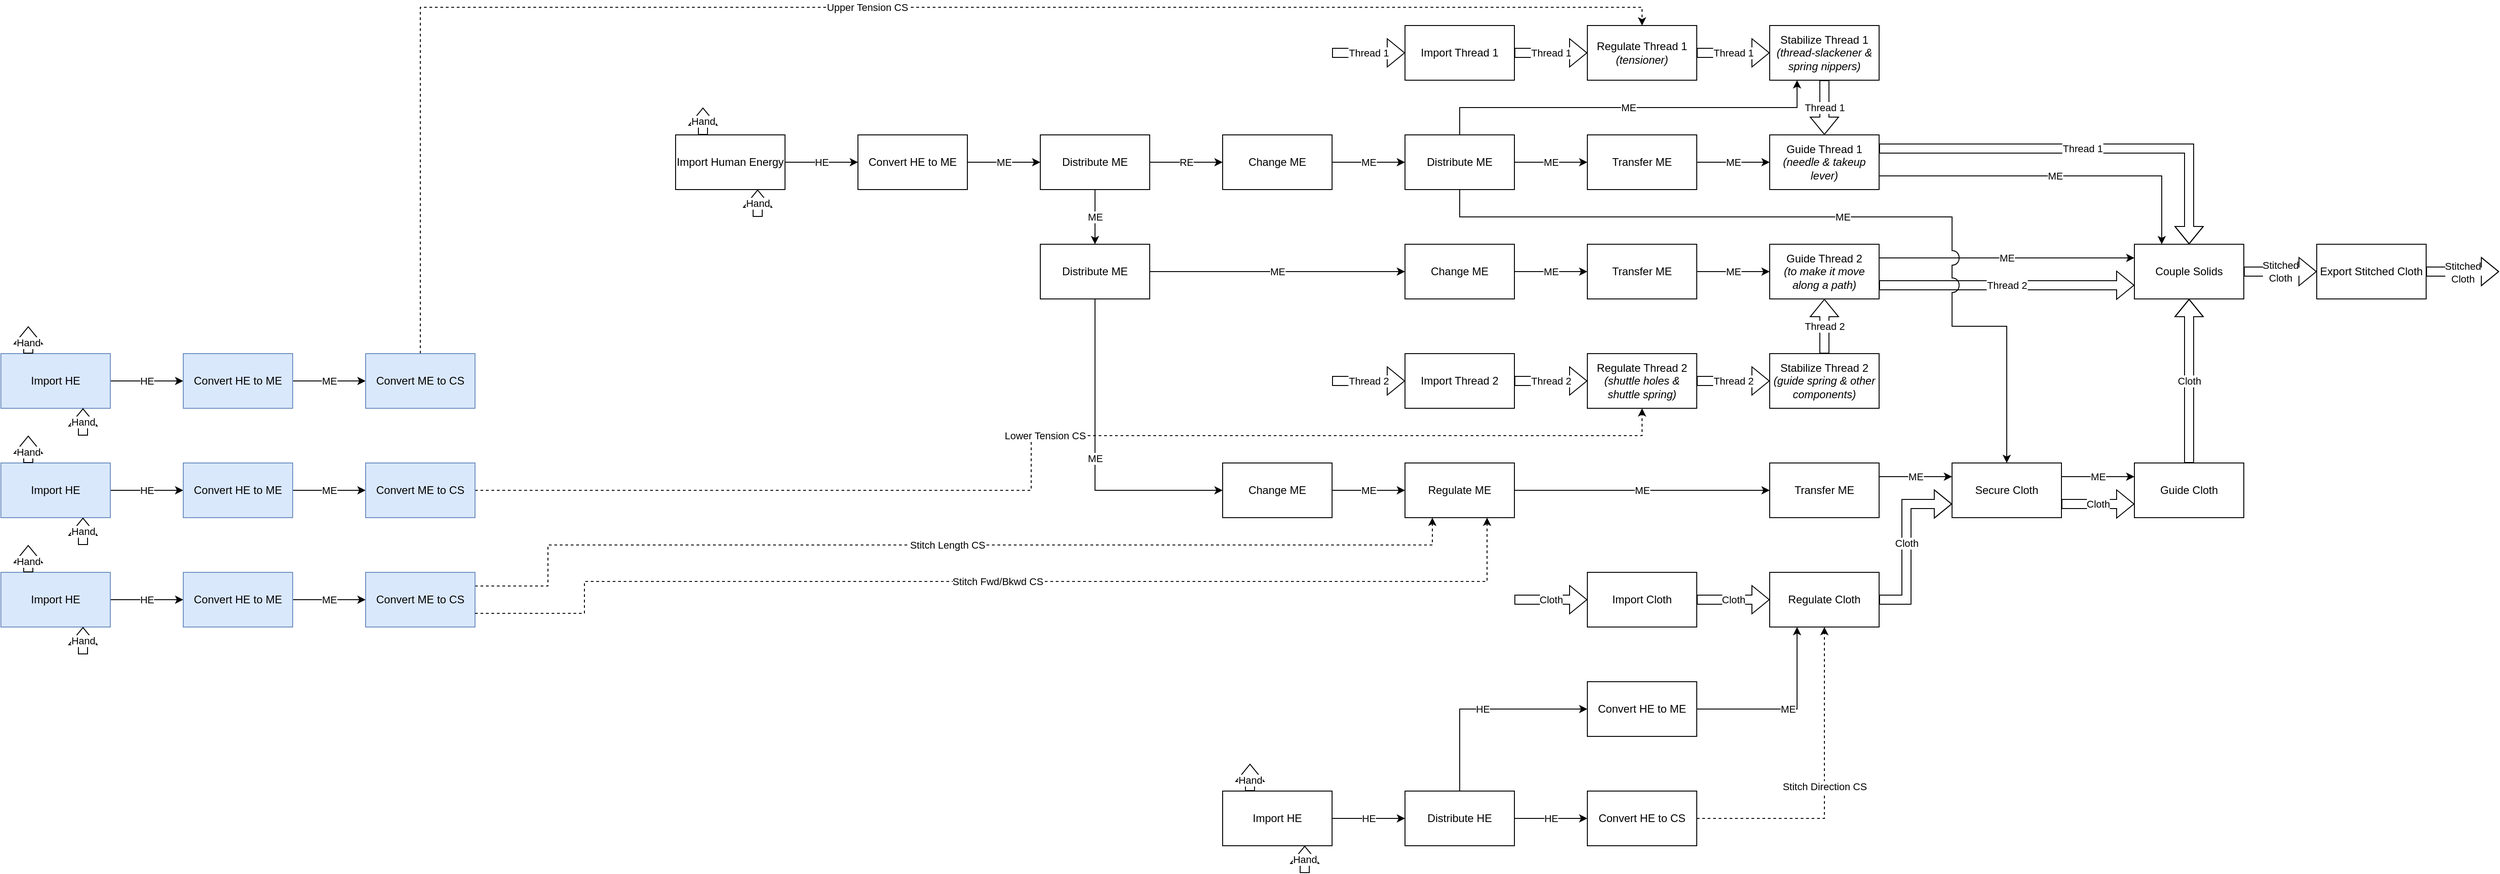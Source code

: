 <mxfile version="20.2.8" type="device"><diagram id="p8jvOCizfmwCp4jMgT52" name="Page-1"><mxGraphModel dx="3131" dy="1236" grid="1" gridSize="10" guides="1" tooltips="1" connect="1" arrows="1" fold="1" page="1" pageScale="1" pageWidth="1100" pageHeight="850" math="0" shadow="0"><root><mxCell id="0"/><mxCell id="1" parent="0"/><mxCell id="igr_sZ7-aZPieSc-ha-e-1" value="Import Thread 1" style="rounded=0;whiteSpace=wrap;html=1;" parent="1" vertex="1"><mxGeometry x="940" y="150" width="120" height="60" as="geometry"/></mxCell><mxCell id="igr_sZ7-aZPieSc-ha-e-27" value="HE" style="edgeStyle=orthogonalEdgeStyle;rounded=0;orthogonalLoop=1;jettySize=auto;html=1;exitX=1;exitY=0.5;exitDx=0;exitDy=0;entryX=0;entryY=0.5;entryDx=0;entryDy=0;" parent="1" source="igr_sZ7-aZPieSc-ha-e-4" target="igr_sZ7-aZPieSc-ha-e-5" edge="1"><mxGeometry relative="1" as="geometry"/></mxCell><mxCell id="igr_sZ7-aZPieSc-ha-e-4" value="Import Human Energy" style="rounded=0;whiteSpace=wrap;html=1;" parent="1" vertex="1"><mxGeometry x="140" y="270" width="120" height="60" as="geometry"/></mxCell><mxCell id="igr_sZ7-aZPieSc-ha-e-26" value="ME" style="edgeStyle=orthogonalEdgeStyle;rounded=0;orthogonalLoop=1;jettySize=auto;html=1;exitX=1;exitY=0.5;exitDx=0;exitDy=0;entryX=0;entryY=0.5;entryDx=0;entryDy=0;" parent="1" source="igr_sZ7-aZPieSc-ha-e-5" target="igr_sZ7-aZPieSc-ha-e-6" edge="1"><mxGeometry relative="1" as="geometry"/></mxCell><mxCell id="igr_sZ7-aZPieSc-ha-e-5" value="Convert HE to ME" style="rounded=0;whiteSpace=wrap;html=1;" parent="1" vertex="1"><mxGeometry x="340" y="270" width="120" height="60" as="geometry"/></mxCell><mxCell id="igr_sZ7-aZPieSc-ha-e-16" value="ME" style="edgeStyle=orthogonalEdgeStyle;rounded=0;orthogonalLoop=1;jettySize=auto;html=1;exitX=0.5;exitY=1;exitDx=0;exitDy=0;entryX=0.5;entryY=0;entryDx=0;entryDy=0;" parent="1" source="igr_sZ7-aZPieSc-ha-e-6" target="igr_sZ7-aZPieSc-ha-e-8" edge="1"><mxGeometry relative="1" as="geometry"/></mxCell><mxCell id="igr_sZ7-aZPieSc-ha-e-17" value="RE" style="edgeStyle=orthogonalEdgeStyle;rounded=0;orthogonalLoop=1;jettySize=auto;html=1;exitX=1;exitY=0.5;exitDx=0;exitDy=0;entryX=0;entryY=0.5;entryDx=0;entryDy=0;" parent="1" source="igr_sZ7-aZPieSc-ha-e-6" target="igr_sZ7-aZPieSc-ha-e-28" edge="1"><mxGeometry relative="1" as="geometry"><mxPoint x="740" y="300" as="targetPoint"/></mxGeometry></mxCell><mxCell id="igr_sZ7-aZPieSc-ha-e-6" value="Distribute ME" style="rounded=0;whiteSpace=wrap;html=1;" parent="1" vertex="1"><mxGeometry x="540" y="270" width="120" height="60" as="geometry"/></mxCell><mxCell id="igr_sZ7-aZPieSc-ha-e-18" value="ME" style="edgeStyle=orthogonalEdgeStyle;rounded=0;orthogonalLoop=1;jettySize=auto;html=1;exitX=1;exitY=0.5;exitDx=0;exitDy=0;entryX=0;entryY=0.5;entryDx=0;entryDy=0;" parent="1" source="igr_sZ7-aZPieSc-ha-e-8" target="igr_sZ7-aZPieSc-ha-e-46" edge="1"><mxGeometry relative="1" as="geometry"><mxPoint x="740" y="420" as="targetPoint"/></mxGeometry></mxCell><mxCell id="igr_sZ7-aZPieSc-ha-e-20" value="ME" style="edgeStyle=orthogonalEdgeStyle;rounded=0;orthogonalLoop=1;jettySize=auto;html=1;exitX=0.5;exitY=1;exitDx=0;exitDy=0;entryX=0;entryY=0.5;entryDx=0;entryDy=0;" parent="1" source="igr_sZ7-aZPieSc-ha-e-8" target="igr_sZ7-aZPieSc-ha-e-13" edge="1"><mxGeometry relative="1" as="geometry"><mxPoint x="740" y="660" as="targetPoint"/></mxGeometry></mxCell><mxCell id="igr_sZ7-aZPieSc-ha-e-8" value="Distribute ME" style="rounded=0;whiteSpace=wrap;html=1;" parent="1" vertex="1"><mxGeometry x="540" y="390" width="120" height="60" as="geometry"/></mxCell><mxCell id="igr_sZ7-aZPieSc-ha-e-23" value="ME" style="edgeStyle=orthogonalEdgeStyle;rounded=0;orthogonalLoop=1;jettySize=auto;html=1;entryX=0;entryY=0.5;entryDx=0;entryDy=0;exitX=1;exitY=0.5;exitDx=0;exitDy=0;" parent="1" source="rcR6jOnZGM6Der1vpLn9-1" target="HaDiYse5lpSRDeEwmEg3-7" edge="1"><mxGeometry relative="1" as="geometry"><mxPoint x="1080" y="660" as="sourcePoint"/><mxPoint x="1140" y="660" as="targetPoint"/></mxGeometry></mxCell><mxCell id="rcR6jOnZGM6Der1vpLn9-2" value="ME" style="edgeStyle=orthogonalEdgeStyle;rounded=0;orthogonalLoop=1;jettySize=auto;html=1;exitX=1;exitY=0.5;exitDx=0;exitDy=0;entryX=0;entryY=0.5;entryDx=0;entryDy=0;" parent="1" source="igr_sZ7-aZPieSc-ha-e-13" target="rcR6jOnZGM6Der1vpLn9-1" edge="1"><mxGeometry relative="1" as="geometry"/></mxCell><mxCell id="igr_sZ7-aZPieSc-ha-e-13" value="Change ME" style="rounded=0;whiteSpace=wrap;html=1;" parent="1" vertex="1"><mxGeometry x="740" y="630" width="120" height="60" as="geometry"/></mxCell><mxCell id="igr_sZ7-aZPieSc-ha-e-25" value="Stitch Length CS" style="edgeStyle=orthogonalEdgeStyle;rounded=0;orthogonalLoop=1;jettySize=auto;html=1;entryX=0.25;entryY=1;entryDx=0;entryDy=0;dashed=1;exitX=1;exitY=0.25;exitDx=0;exitDy=0;" parent="1" source="AJS08V1_W07aOrsK429a-39" target="rcR6jOnZGM6Der1vpLn9-1" edge="1"><mxGeometry relative="1" as="geometry"><mxPoint x="800" y="720" as="sourcePoint"/><mxPoint x="1150" y="670" as="targetPoint"/><Array as="points"><mxPoint y="765"/><mxPoint y="720"/><mxPoint x="970" y="720"/></Array></mxGeometry></mxCell><mxCell id="igr_sZ7-aZPieSc-ha-e-42" value="ME" style="edgeStyle=orthogonalEdgeStyle;rounded=0;orthogonalLoop=1;jettySize=auto;html=1;exitX=1;exitY=0.5;exitDx=0;exitDy=0;entryX=0;entryY=0.5;entryDx=0;entryDy=0;" parent="1" source="igr_sZ7-aZPieSc-ha-e-28" target="AJS08V1_W07aOrsK429a-4" edge="1"><mxGeometry relative="1" as="geometry"><mxPoint x="940" y="300" as="targetPoint"/></mxGeometry></mxCell><mxCell id="igr_sZ7-aZPieSc-ha-e-28" value="Change ME" style="rounded=0;whiteSpace=wrap;html=1;" parent="1" vertex="1"><mxGeometry x="740" y="270" width="120" height="60" as="geometry"/></mxCell><mxCell id="AJS08V1_W07aOrsK429a-8" value="ME" style="edgeStyle=orthogonalEdgeStyle;rounded=0;jumpStyle=line;jumpSize=12;orthogonalLoop=1;jettySize=auto;html=1;exitX=1;exitY=0.5;exitDx=0;exitDy=0;entryX=0;entryY=0.5;entryDx=0;entryDy=0;" parent="1" source="igr_sZ7-aZPieSc-ha-e-32" target="HaDiYse5lpSRDeEwmEg3-35" edge="1"><mxGeometry relative="1" as="geometry"/></mxCell><mxCell id="igr_sZ7-aZPieSc-ha-e-32" value="Transfer ME" style="rounded=0;whiteSpace=wrap;html=1;" parent="1" vertex="1"><mxGeometry x="1140" y="270" width="120" height="60" as="geometry"/></mxCell><mxCell id="igr_sZ7-aZPieSc-ha-e-41" value="Thread 1" style="edgeStyle=orthogonalEdgeStyle;rounded=0;orthogonalLoop=1;jettySize=auto;html=1;exitX=0.5;exitY=1;exitDx=0;exitDy=0;shape=flexArrow;entryX=0.5;entryY=0;entryDx=0;entryDy=0;" parent="1" source="igr_sZ7-aZPieSc-ha-e-34" target="HaDiYse5lpSRDeEwmEg3-35" edge="1"><mxGeometry relative="1" as="geometry"><mxPoint x="1400" y="260" as="targetPoint"/></mxGeometry></mxCell><mxCell id="igr_sZ7-aZPieSc-ha-e-34" value="Stabilize Thread 1&lt;br&gt;&lt;i&gt;(thread-slackener &amp;amp; spring nippers)&lt;/i&gt;" style="rounded=0;whiteSpace=wrap;html=1;" parent="1" vertex="1"><mxGeometry x="1340" y="150" width="120" height="60" as="geometry"/></mxCell><mxCell id="igr_sZ7-aZPieSc-ha-e-51" value="ME" style="edgeStyle=orthogonalEdgeStyle;rounded=0;orthogonalLoop=1;jettySize=auto;html=1;exitX=1;exitY=0.5;exitDx=0;exitDy=0;entryX=0;entryY=0.5;entryDx=0;entryDy=0;" parent="1" source="igr_sZ7-aZPieSc-ha-e-44" target="HaDiYse5lpSRDeEwmEg3-38" edge="1"><mxGeometry relative="1" as="geometry"><mxPoint x="1330" y="420" as="targetPoint"/></mxGeometry></mxCell><mxCell id="igr_sZ7-aZPieSc-ha-e-44" value="Transfer ME" style="rounded=0;whiteSpace=wrap;html=1;" parent="1" vertex="1"><mxGeometry x="1140" y="390" width="120" height="60" as="geometry"/></mxCell><mxCell id="igr_sZ7-aZPieSc-ha-e-48" value="ME" style="edgeStyle=orthogonalEdgeStyle;rounded=0;orthogonalLoop=1;jettySize=auto;html=1;exitX=1;exitY=0.5;exitDx=0;exitDy=0;entryX=0;entryY=0.5;entryDx=0;entryDy=0;" parent="1" source="igr_sZ7-aZPieSc-ha-e-46" target="igr_sZ7-aZPieSc-ha-e-44" edge="1"><mxGeometry relative="1" as="geometry"/></mxCell><mxCell id="igr_sZ7-aZPieSc-ha-e-46" value="Change ME" style="rounded=0;whiteSpace=wrap;html=1;" parent="1" vertex="1"><mxGeometry x="940" y="390" width="120" height="60" as="geometry"/></mxCell><mxCell id="HaDiYse5lpSRDeEwmEg3-34" value="Thread 2" style="edgeStyle=orthogonalEdgeStyle;shape=flexArrow;rounded=0;orthogonalLoop=1;jettySize=auto;html=1;entryX=0;entryY=0.75;entryDx=0;entryDy=0;exitX=1;exitY=0.75;exitDx=0;exitDy=0;" parent="1" source="HaDiYse5lpSRDeEwmEg3-38" target="HaDiYse5lpSRDeEwmEg3-18" edge="1"><mxGeometry relative="1" as="geometry"><mxPoint x="1480" y="544" as="sourcePoint"/><mxPoint x="1540" y="420" as="targetPoint"/></mxGeometry></mxCell><mxCell id="HaDiYse5lpSRDeEwmEg3-39" value="Thread 2" style="edgeStyle=orthogonalEdgeStyle;rounded=0;orthogonalLoop=1;jettySize=auto;html=1;entryX=0.5;entryY=1;entryDx=0;entryDy=0;shape=flexArrow;exitX=0.5;exitY=0;exitDx=0;exitDy=0;" parent="1" source="igr_sZ7-aZPieSc-ha-e-49" target="HaDiYse5lpSRDeEwmEg3-38" edge="1"><mxGeometry relative="1" as="geometry"><mxPoint x="1250" y="470" as="sourcePoint"/></mxGeometry></mxCell><mxCell id="igr_sZ7-aZPieSc-ha-e-49" value="Stabilize Thread 2&lt;br&gt;&lt;i&gt;(guide spring &amp;amp; other components)&lt;/i&gt;" style="rounded=0;whiteSpace=wrap;html=1;" parent="1" vertex="1"><mxGeometry x="1340" y="510" width="120" height="60" as="geometry"/></mxCell><mxCell id="HaDiYse5lpSRDeEwmEg3-3" value="Thread 1" style="edgeStyle=orthogonalEdgeStyle;rounded=0;orthogonalLoop=1;jettySize=auto;html=1;entryX=0;entryY=0.5;entryDx=0;entryDy=0;shape=flexArrow;exitX=1;exitY=0.5;exitDx=0;exitDy=0;" parent="1" source="HaDiYse5lpSRDeEwmEg3-44" target="igr_sZ7-aZPieSc-ha-e-34" edge="1"><mxGeometry relative="1" as="geometry"><mxPoint x="1400" y="100" as="sourcePoint"/></mxGeometry></mxCell><mxCell id="HaDiYse5lpSRDeEwmEg3-45" value="Thread 1" style="edgeStyle=orthogonalEdgeStyle;rounded=0;orthogonalLoop=1;jettySize=auto;html=1;exitX=1;exitY=0.5;exitDx=0;exitDy=0;entryX=0;entryY=0.5;entryDx=0;entryDy=0;shape=flexArrow;" parent="1" source="igr_sZ7-aZPieSc-ha-e-1" target="HaDiYse5lpSRDeEwmEg3-44" edge="1"><mxGeometry relative="1" as="geometry"><mxPoint x="1060" y="180" as="sourcePoint"/></mxGeometry></mxCell><mxCell id="HaDiYse5lpSRDeEwmEg3-11" value="ME" style="edgeStyle=orthogonalEdgeStyle;rounded=0;orthogonalLoop=1;jettySize=auto;html=1;exitX=1;exitY=0.25;exitDx=0;exitDy=0;entryX=0;entryY=0.25;entryDx=0;entryDy=0;" parent="1" source="HaDiYse5lpSRDeEwmEg3-7" target="AJS08V1_W07aOrsK429a-13" edge="1"><mxGeometry relative="1" as="geometry"><mxPoint x="1510" y="645" as="targetPoint"/></mxGeometry></mxCell><mxCell id="HaDiYse5lpSRDeEwmEg3-7" value="Transfer ME" style="rounded=0;whiteSpace=wrap;html=1;" parent="1" vertex="1"><mxGeometry x="1340" y="630" width="120" height="60" as="geometry"/></mxCell><mxCell id="HaDiYse5lpSRDeEwmEg3-12" value="Cloth" style="edgeStyle=orthogonalEdgeStyle;rounded=0;orthogonalLoop=1;jettySize=auto;html=1;shape=flexArrow;exitX=0.5;exitY=0;exitDx=0;exitDy=0;" parent="1" source="HaDiYse5lpSRDeEwmEg3-14" edge="1"><mxGeometry relative="1" as="geometry"><mxPoint x="1800" y="450" as="targetPoint"/><mxPoint x="1720" y="710" as="sourcePoint"/></mxGeometry></mxCell><mxCell id="HaDiYse5lpSRDeEwmEg3-15" value="Cloth" style="edgeStyle=orthogonalEdgeStyle;shape=flexArrow;rounded=0;orthogonalLoop=1;jettySize=auto;html=1;exitX=1;exitY=0.5;exitDx=0;exitDy=0;entryX=0;entryY=0.75;entryDx=0;entryDy=0;" parent="1" source="AJS08V1_W07aOrsK429a-11" target="AJS08V1_W07aOrsK429a-13" edge="1"><mxGeometry relative="1" as="geometry"><mxPoint x="1490" y="770" as="sourcePoint"/><mxPoint x="1510" y="670" as="targetPoint"/><Array as="points"><mxPoint x="1490" y="780"/><mxPoint x="1490" y="675"/></Array></mxGeometry></mxCell><mxCell id="AJS08V1_W07aOrsK429a-12" value="Cloth" style="edgeStyle=orthogonalEdgeStyle;rounded=0;jumpStyle=line;jumpSize=12;orthogonalLoop=1;jettySize=auto;html=1;exitX=1;exitY=0.5;exitDx=0;exitDy=0;entryX=0;entryY=0.5;entryDx=0;entryDy=0;shape=flexArrow;" parent="1" source="HaDiYse5lpSRDeEwmEg3-13" target="AJS08V1_W07aOrsK429a-11" edge="1"><mxGeometry relative="1" as="geometry"/></mxCell><mxCell id="HaDiYse5lpSRDeEwmEg3-13" value="Import Cloth" style="rounded=0;whiteSpace=wrap;html=1;" parent="1" vertex="1"><mxGeometry x="1140" y="750" width="120" height="60" as="geometry"/></mxCell><mxCell id="HaDiYse5lpSRDeEwmEg3-14" value="Guide Cloth" style="rounded=0;whiteSpace=wrap;html=1;" parent="1" vertex="1"><mxGeometry x="1740" y="630" width="120" height="60" as="geometry"/></mxCell><mxCell id="HaDiYse5lpSRDeEwmEg3-32" value="Stitched&lt;br&gt;Cloth" style="edgeStyle=orthogonalEdgeStyle;rounded=0;orthogonalLoop=1;jettySize=auto;html=1;exitX=1;exitY=0.5;exitDx=0;exitDy=0;entryX=0;entryY=0.5;entryDx=0;entryDy=0;shape=flexArrow;" parent="1" source="HaDiYse5lpSRDeEwmEg3-18" target="HaDiYse5lpSRDeEwmEg3-31" edge="1"><mxGeometry relative="1" as="geometry"/></mxCell><mxCell id="HaDiYse5lpSRDeEwmEg3-18" value="Couple Solids" style="rounded=0;whiteSpace=wrap;html=1;" parent="1" vertex="1"><mxGeometry x="1740" y="390" width="120" height="60" as="geometry"/></mxCell><mxCell id="HaDiYse5lpSRDeEwmEg3-20" value="Import Thread 2" style="rounded=0;whiteSpace=wrap;html=1;" parent="1" vertex="1"><mxGeometry x="940" y="510" width="120" height="60" as="geometry"/></mxCell><mxCell id="HaDiYse5lpSRDeEwmEg3-24" value="Thread 2" style="edgeStyle=orthogonalEdgeStyle;shape=flexArrow;rounded=0;orthogonalLoop=1;jettySize=auto;html=1;exitX=1;exitY=0.5;exitDx=0;exitDy=0;entryX=0;entryY=0.5;entryDx=0;entryDy=0;" parent="1" source="HaDiYse5lpSRDeEwmEg3-20" target="HaDiYse5lpSRDeEwmEg3-48" edge="1"><mxGeometry relative="1" as="geometry"><mxPoint x="1120" y="510" as="targetPoint"/><mxPoint x="1060.0" y="540.0" as="sourcePoint"/></mxGeometry></mxCell><mxCell id="HaDiYse5lpSRDeEwmEg3-33" value="Stitched&lt;br&gt;Cloth" style="edgeStyle=orthogonalEdgeStyle;shape=flexArrow;rounded=0;orthogonalLoop=1;jettySize=auto;html=1;exitX=1;exitY=0.5;exitDx=0;exitDy=0;" parent="1" source="HaDiYse5lpSRDeEwmEg3-31" edge="1"><mxGeometry relative="1" as="geometry"><mxPoint x="2140" y="420.0" as="targetPoint"/></mxGeometry></mxCell><mxCell id="HaDiYse5lpSRDeEwmEg3-31" value="Export Stitched Cloth" style="rounded=0;whiteSpace=wrap;html=1;" parent="1" vertex="1"><mxGeometry x="1940" y="390" width="120" height="60" as="geometry"/></mxCell><mxCell id="AJS08V1_W07aOrsK429a-3" value="Thread 1" style="edgeStyle=orthogonalEdgeStyle;rounded=0;jumpStyle=line;jumpSize=12;orthogonalLoop=1;jettySize=auto;html=1;exitX=1;exitY=0.25;exitDx=0;exitDy=0;entryX=0.5;entryY=0;entryDx=0;entryDy=0;shape=flexArrow;" parent="1" source="HaDiYse5lpSRDeEwmEg3-35" target="HaDiYse5lpSRDeEwmEg3-18" edge="1"><mxGeometry relative="1" as="geometry"><mxPoint x="1840" y="350" as="targetPoint"/></mxGeometry></mxCell><mxCell id="AJS08V1_W07aOrsK429a-9" value="ME" style="edgeStyle=orthogonalEdgeStyle;rounded=0;jumpStyle=line;jumpSize=12;orthogonalLoop=1;jettySize=auto;html=1;exitX=1;exitY=0.75;exitDx=0;exitDy=0;entryX=0.25;entryY=0;entryDx=0;entryDy=0;" parent="1" source="HaDiYse5lpSRDeEwmEg3-35" target="HaDiYse5lpSRDeEwmEg3-18" edge="1"><mxGeometry relative="1" as="geometry"/></mxCell><mxCell id="HaDiYse5lpSRDeEwmEg3-35" value="Guide Thread 1&lt;br&gt;&lt;i&gt;(needle &amp;amp; takeup lever)&lt;/i&gt;" style="rounded=0;whiteSpace=wrap;html=1;" parent="1" vertex="1"><mxGeometry x="1340" y="270" width="120" height="60" as="geometry"/></mxCell><mxCell id="AJS08V1_W07aOrsK429a-10" value="ME" style="edgeStyle=orthogonalEdgeStyle;rounded=0;jumpStyle=line;jumpSize=12;orthogonalLoop=1;jettySize=auto;html=1;exitX=1;exitY=0.25;exitDx=0;exitDy=0;entryX=0;entryY=0.25;entryDx=0;entryDy=0;" parent="1" source="HaDiYse5lpSRDeEwmEg3-38" target="HaDiYse5lpSRDeEwmEg3-18" edge="1"><mxGeometry relative="1" as="geometry"/></mxCell><mxCell id="HaDiYse5lpSRDeEwmEg3-38" value="Guide Thread 2&lt;br&gt;&lt;i&gt;(to make it move along a path)&lt;/i&gt;" style="rounded=0;whiteSpace=wrap;html=1;" parent="1" vertex="1"><mxGeometry x="1340" y="390" width="120" height="60" as="geometry"/></mxCell><mxCell id="HaDiYse5lpSRDeEwmEg3-40" value="Thread 1" style="shape=flexArrow;endArrow=classic;html=1;rounded=0;entryX=0;entryY=0.5;entryDx=0;entryDy=0;" parent="1" target="igr_sZ7-aZPieSc-ha-e-1" edge="1"><mxGeometry width="50" height="50" relative="1" as="geometry"><mxPoint x="860" y="180" as="sourcePoint"/><mxPoint x="750" y="120" as="targetPoint"/></mxGeometry></mxCell><mxCell id="HaDiYse5lpSRDeEwmEg3-41" value="Thread 2" style="shape=flexArrow;endArrow=classic;html=1;rounded=0;entryX=0;entryY=0.5;entryDx=0;entryDy=0;" parent="1" target="HaDiYse5lpSRDeEwmEg3-20" edge="1"><mxGeometry width="50" height="50" relative="1" as="geometry"><mxPoint x="860" y="540" as="sourcePoint"/><mxPoint x="900" y="510" as="targetPoint"/></mxGeometry></mxCell><mxCell id="HaDiYse5lpSRDeEwmEg3-42" value="Cloth" style="shape=flexArrow;endArrow=classic;html=1;rounded=0;entryX=0;entryY=0.5;entryDx=0;entryDy=0;" parent="1" target="HaDiYse5lpSRDeEwmEg3-13" edge="1"><mxGeometry width="50" height="50" relative="1" as="geometry"><mxPoint x="1060" y="780" as="sourcePoint"/><mxPoint x="1110" y="830" as="targetPoint"/></mxGeometry></mxCell><mxCell id="HaDiYse5lpSRDeEwmEg3-46" value="Upper Tension CS" style="edgeStyle=orthogonalEdgeStyle;rounded=0;orthogonalLoop=1;jettySize=auto;html=1;dashed=1;entryX=0.5;entryY=0;entryDx=0;entryDy=0;exitX=0.5;exitY=0;exitDx=0;exitDy=0;" parent="1" source="AJS08V1_W07aOrsK429a-30" target="HaDiYse5lpSRDeEwmEg3-44" edge="1"><mxGeometry relative="1" as="geometry"><mxPoint x="1190.0" y="60" as="targetPoint"/><mxPoint x="600" y="130" as="sourcePoint"/><Array as="points"><mxPoint x="-140" y="130"/><mxPoint x="1200" y="130"/></Array></mxGeometry></mxCell><mxCell id="HaDiYse5lpSRDeEwmEg3-44" value="Regulate Thread 1&lt;br&gt;&lt;i&gt;(tensioner)&lt;/i&gt;" style="rounded=0;whiteSpace=wrap;html=1;" parent="1" vertex="1"><mxGeometry x="1140" y="150" width="120" height="60" as="geometry"/></mxCell><mxCell id="HaDiYse5lpSRDeEwmEg3-49" value="Thread 2" style="edgeStyle=orthogonalEdgeStyle;rounded=0;orthogonalLoop=1;jettySize=auto;html=1;exitX=1;exitY=0.5;exitDx=0;exitDy=0;entryX=0;entryY=0.5;entryDx=0;entryDy=0;shape=flexArrow;" parent="1" source="HaDiYse5lpSRDeEwmEg3-48" target="igr_sZ7-aZPieSc-ha-e-49" edge="1"><mxGeometry relative="1" as="geometry"/></mxCell><mxCell id="HaDiYse5lpSRDeEwmEg3-50" value="Lower Tension CS" style="edgeStyle=orthogonalEdgeStyle;rounded=0;orthogonalLoop=1;jettySize=auto;html=1;entryX=0.5;entryY=1;entryDx=0;entryDy=0;dashed=1;exitX=1;exitY=0.5;exitDx=0;exitDy=0;" parent="1" source="AJS08V1_W07aOrsK429a-46" target="HaDiYse5lpSRDeEwmEg3-48" edge="1"><mxGeometry relative="1" as="geometry"><mxPoint x="1230" y="590" as="targetPoint"/><mxPoint x="950" y="600" as="sourcePoint"/><Array as="points"><mxPoint x="530" y="660"/><mxPoint x="530" y="600"/><mxPoint x="1200" y="600"/></Array></mxGeometry></mxCell><mxCell id="HaDiYse5lpSRDeEwmEg3-48" value="Regulate Thread 2&lt;br&gt;&lt;i&gt;(shuttle holes &amp;amp; shuttle spring)&lt;/i&gt;" style="rounded=0;whiteSpace=wrap;html=1;" parent="1" vertex="1"><mxGeometry x="1140" y="510" width="120" height="60" as="geometry"/></mxCell><mxCell id="AJS08V1_W07aOrsK429a-1" value="Hand" style="shape=flexArrow;endArrow=classic;html=1;rounded=0;jumpStyle=line;jumpSize=12;entryX=0.75;entryY=1;entryDx=0;entryDy=0;" parent="1" target="igr_sZ7-aZPieSc-ha-e-4" edge="1"><mxGeometry width="50" height="50" relative="1" as="geometry"><mxPoint x="230" y="360" as="sourcePoint"/><mxPoint x="250" y="340" as="targetPoint"/></mxGeometry></mxCell><mxCell id="AJS08V1_W07aOrsK429a-2" value="Hand" style="shape=flexArrow;endArrow=classic;html=1;rounded=0;jumpStyle=line;jumpSize=12;exitX=0.25;exitY=0;exitDx=0;exitDy=0;" parent="1" source="igr_sZ7-aZPieSc-ha-e-4" edge="1"><mxGeometry width="50" height="50" relative="1" as="geometry"><mxPoint x="150" y="260" as="sourcePoint"/><mxPoint x="170" y="240" as="targetPoint"/></mxGeometry></mxCell><mxCell id="AJS08V1_W07aOrsK429a-6" value="ME" style="edgeStyle=orthogonalEdgeStyle;rounded=0;jumpStyle=line;jumpSize=12;orthogonalLoop=1;jettySize=auto;html=1;exitX=0.5;exitY=0;exitDx=0;exitDy=0;entryX=0.25;entryY=1;entryDx=0;entryDy=0;" parent="1" source="AJS08V1_W07aOrsK429a-4" target="igr_sZ7-aZPieSc-ha-e-34" edge="1"><mxGeometry relative="1" as="geometry"/></mxCell><mxCell id="AJS08V1_W07aOrsK429a-7" value="ME" style="edgeStyle=orthogonalEdgeStyle;rounded=0;jumpStyle=line;jumpSize=12;orthogonalLoop=1;jettySize=auto;html=1;exitX=1;exitY=0.5;exitDx=0;exitDy=0;entryX=0;entryY=0.5;entryDx=0;entryDy=0;" parent="1" source="AJS08V1_W07aOrsK429a-4" target="igr_sZ7-aZPieSc-ha-e-32" edge="1"><mxGeometry relative="1" as="geometry"/></mxCell><mxCell id="AJS08V1_W07aOrsK429a-14" value="ME" style="edgeStyle=orthogonalEdgeStyle;rounded=0;jumpStyle=arc;jumpSize=16;orthogonalLoop=1;jettySize=auto;html=1;exitX=0.5;exitY=1;exitDx=0;exitDy=0;entryX=0.5;entryY=0;entryDx=0;entryDy=0;" parent="1" source="AJS08V1_W07aOrsK429a-4" target="AJS08V1_W07aOrsK429a-13" edge="1"><mxGeometry relative="1" as="geometry"><Array as="points"><mxPoint x="1000" y="360"/><mxPoint x="1540" y="360"/><mxPoint x="1540" y="480"/><mxPoint x="1600" y="480"/></Array></mxGeometry></mxCell><mxCell id="AJS08V1_W07aOrsK429a-4" value="Distribute ME" style="rounded=0;whiteSpace=wrap;html=1;" parent="1" vertex="1"><mxGeometry x="940" y="270" width="120" height="60" as="geometry"/></mxCell><mxCell id="AJS08V1_W07aOrsK429a-17" value="Stitch Direction CS" style="edgeStyle=orthogonalEdgeStyle;rounded=0;jumpStyle=arc;jumpSize=16;orthogonalLoop=1;jettySize=auto;html=1;dashed=1;entryX=0.5;entryY=1;entryDx=0;entryDy=0;exitX=1;exitY=0.5;exitDx=0;exitDy=0;" parent="1" source="AJS08V1_W07aOrsK429a-18" target="AJS08V1_W07aOrsK429a-11" edge="1"><mxGeometry relative="1" as="geometry"><mxPoint x="830" y="809.833" as="targetPoint"/><mxPoint x="1330" y="940" as="sourcePoint"/><Array as="points"><mxPoint x="1400" y="1020"/></Array></mxGeometry></mxCell><mxCell id="AJS08V1_W07aOrsK429a-11" value="Regulate Cloth" style="rounded=0;whiteSpace=wrap;html=1;" parent="1" vertex="1"><mxGeometry x="1340" y="750" width="120" height="60" as="geometry"/></mxCell><mxCell id="AJS08V1_W07aOrsK429a-15" value="Cloth" style="edgeStyle=orthogonalEdgeStyle;rounded=0;jumpStyle=arc;jumpSize=16;orthogonalLoop=1;jettySize=auto;html=1;exitX=1;exitY=0.75;exitDx=0;exitDy=0;entryX=0;entryY=0.75;entryDx=0;entryDy=0;shape=flexArrow;" parent="1" source="AJS08V1_W07aOrsK429a-13" target="HaDiYse5lpSRDeEwmEg3-14" edge="1"><mxGeometry relative="1" as="geometry"/></mxCell><mxCell id="AJS08V1_W07aOrsK429a-16" value="ME" style="edgeStyle=orthogonalEdgeStyle;rounded=0;jumpStyle=arc;jumpSize=16;orthogonalLoop=1;jettySize=auto;html=1;exitX=1;exitY=0.25;exitDx=0;exitDy=0;entryX=0;entryY=0.25;entryDx=0;entryDy=0;" parent="1" source="AJS08V1_W07aOrsK429a-13" target="HaDiYse5lpSRDeEwmEg3-14" edge="1"><mxGeometry relative="1" as="geometry"/></mxCell><mxCell id="AJS08V1_W07aOrsK429a-13" value="Secure Cloth" style="rounded=0;whiteSpace=wrap;html=1;" parent="1" vertex="1"><mxGeometry x="1540" y="630" width="120" height="60" as="geometry"/></mxCell><mxCell id="AJS08V1_W07aOrsK429a-18" value="Convert HE to CS" style="rounded=0;whiteSpace=wrap;html=1;" parent="1" vertex="1"><mxGeometry x="1140" y="990" width="120" height="60" as="geometry"/></mxCell><mxCell id="AJS08V1_W07aOrsK429a-22" value="HE" style="edgeStyle=orthogonalEdgeStyle;rounded=0;jumpStyle=arc;jumpSize=16;orthogonalLoop=1;jettySize=auto;html=1;exitX=0.5;exitY=0;exitDx=0;exitDy=0;entryX=0;entryY=0.5;entryDx=0;entryDy=0;" parent="1" source="AJS08V1_W07aOrsK429a-19" target="AJS08V1_W07aOrsK429a-20" edge="1"><mxGeometry relative="1" as="geometry"/></mxCell><mxCell id="AJS08V1_W07aOrsK429a-23" value="HE" style="edgeStyle=orthogonalEdgeStyle;rounded=0;jumpStyle=arc;jumpSize=16;orthogonalLoop=1;jettySize=auto;html=1;exitX=1;exitY=0.5;exitDx=0;exitDy=0;entryX=0;entryY=0.5;entryDx=0;entryDy=0;" parent="1" source="AJS08V1_W07aOrsK429a-19" target="AJS08V1_W07aOrsK429a-18" edge="1"><mxGeometry relative="1" as="geometry"/></mxCell><mxCell id="AJS08V1_W07aOrsK429a-19" value="Distribute HE" style="rounded=0;whiteSpace=wrap;html=1;" parent="1" vertex="1"><mxGeometry x="940" y="990" width="120" height="60" as="geometry"/></mxCell><mxCell id="AJS08V1_W07aOrsK429a-21" value="ME" style="edgeStyle=orthogonalEdgeStyle;rounded=0;jumpStyle=arc;jumpSize=16;orthogonalLoop=1;jettySize=auto;html=1;exitX=1;exitY=0.5;exitDx=0;exitDy=0;entryX=0.25;entryY=1;entryDx=0;entryDy=0;" parent="1" source="AJS08V1_W07aOrsK429a-20" target="AJS08V1_W07aOrsK429a-11" edge="1"><mxGeometry relative="1" as="geometry"/></mxCell><mxCell id="AJS08V1_W07aOrsK429a-20" value="Convert HE to ME" style="rounded=0;whiteSpace=wrap;html=1;" parent="1" vertex="1"><mxGeometry x="1140" y="870" width="120" height="60" as="geometry"/></mxCell><mxCell id="AJS08V1_W07aOrsK429a-25" value="HE" style="edgeStyle=orthogonalEdgeStyle;rounded=0;jumpStyle=arc;jumpSize=16;orthogonalLoop=1;jettySize=auto;html=1;exitX=1;exitY=0.5;exitDx=0;exitDy=0;entryX=0;entryY=0.5;entryDx=0;entryDy=0;" parent="1" source="AJS08V1_W07aOrsK429a-24" target="AJS08V1_W07aOrsK429a-19" edge="1"><mxGeometry relative="1" as="geometry"/></mxCell><mxCell id="AJS08V1_W07aOrsK429a-24" value="Import HE" style="rounded=0;whiteSpace=wrap;html=1;" parent="1" vertex="1"><mxGeometry x="740" y="990" width="120" height="60" as="geometry"/></mxCell><mxCell id="AJS08V1_W07aOrsK429a-26" value="Hand" style="shape=flexArrow;endArrow=classic;html=1;rounded=0;jumpStyle=arc;jumpSize=16;entryX=0.75;entryY=1;entryDx=0;entryDy=0;" parent="1" target="AJS08V1_W07aOrsK429a-24" edge="1"><mxGeometry width="50" height="50" relative="1" as="geometry"><mxPoint x="830" y="1080" as="sourcePoint"/><mxPoint x="810" y="1080" as="targetPoint"/></mxGeometry></mxCell><mxCell id="AJS08V1_W07aOrsK429a-27" value="Hand" style="shape=flexArrow;endArrow=classic;html=1;rounded=0;jumpStyle=arc;jumpSize=16;exitX=0.25;exitY=0;exitDx=0;exitDy=0;" parent="1" source="AJS08V1_W07aOrsK429a-24" edge="1"><mxGeometry x="-0.2" width="50" height="50" relative="1" as="geometry"><mxPoint x="770.0" y="970" as="sourcePoint"/><mxPoint x="770" y="960" as="targetPoint"/><mxPoint as="offset"/></mxGeometry></mxCell><mxCell id="AJS08V1_W07aOrsK429a-32" value="HE" style="edgeStyle=orthogonalEdgeStyle;rounded=0;jumpStyle=arc;jumpSize=16;orthogonalLoop=1;jettySize=auto;html=1;exitX=1;exitY=0.5;exitDx=0;exitDy=0;entryX=0;entryY=0.5;entryDx=0;entryDy=0;" parent="1" source="AJS08V1_W07aOrsK429a-33" target="AJS08V1_W07aOrsK429a-29" edge="1"><mxGeometry relative="1" as="geometry"><mxPoint x="60" y="180.0" as="sourcePoint"/></mxGeometry></mxCell><mxCell id="AJS08V1_W07aOrsK429a-31" value="ME" style="edgeStyle=orthogonalEdgeStyle;rounded=0;jumpStyle=arc;jumpSize=16;orthogonalLoop=1;jettySize=auto;html=1;exitX=1;exitY=0.5;exitDx=0;exitDy=0;entryX=0;entryY=0.5;entryDx=0;entryDy=0;" parent="1" source="AJS08V1_W07aOrsK429a-29" target="AJS08V1_W07aOrsK429a-30" edge="1"><mxGeometry relative="1" as="geometry"/></mxCell><mxCell id="AJS08V1_W07aOrsK429a-29" value="Convert HE to ME" style="rounded=0;whiteSpace=wrap;html=1;fillColor=#dae8fc;strokeColor=#6c8ebf;" parent="1" vertex="1"><mxGeometry x="-400" y="510" width="120" height="60" as="geometry"/></mxCell><mxCell id="AJS08V1_W07aOrsK429a-30" value="Convert ME to CS" style="rounded=0;whiteSpace=wrap;html=1;fillColor=#dae8fc;strokeColor=#6c8ebf;" parent="1" vertex="1"><mxGeometry x="-200" y="510" width="120" height="60" as="geometry"/></mxCell><mxCell id="AJS08V1_W07aOrsK429a-33" value="Import HE" style="rounded=0;whiteSpace=wrap;html=1;fillColor=#dae8fc;strokeColor=#6c8ebf;" parent="1" vertex="1"><mxGeometry x="-600" y="510" width="120" height="60" as="geometry"/></mxCell><mxCell id="AJS08V1_W07aOrsK429a-34" value="Hand" style="shape=flexArrow;endArrow=classic;html=1;rounded=0;jumpStyle=arc;jumpSize=16;entryX=0.75;entryY=1;entryDx=0;entryDy=0;" parent="1" target="AJS08V1_W07aOrsK429a-33" edge="1"><mxGeometry width="50" height="50" relative="1" as="geometry"><mxPoint x="-510" y="600" as="sourcePoint"/><mxPoint x="-530" y="600" as="targetPoint"/></mxGeometry></mxCell><mxCell id="AJS08V1_W07aOrsK429a-35" value="Hand" style="shape=flexArrow;endArrow=classic;html=1;rounded=0;jumpStyle=arc;jumpSize=16;exitX=0.25;exitY=0;exitDx=0;exitDy=0;" parent="1" source="AJS08V1_W07aOrsK429a-33" edge="1"><mxGeometry x="-0.2" width="50" height="50" relative="1" as="geometry"><mxPoint x="-570.0" y="490" as="sourcePoint"/><mxPoint x="-570" y="480" as="targetPoint"/><mxPoint as="offset"/></mxGeometry></mxCell><mxCell id="AJS08V1_W07aOrsK429a-36" value="HE" style="edgeStyle=orthogonalEdgeStyle;rounded=0;jumpStyle=arc;jumpSize=16;orthogonalLoop=1;jettySize=auto;html=1;exitX=1;exitY=0.5;exitDx=0;exitDy=0;entryX=0;entryY=0.5;entryDx=0;entryDy=0;" parent="1" source="AJS08V1_W07aOrsK429a-40" target="AJS08V1_W07aOrsK429a-38" edge="1"><mxGeometry relative="1" as="geometry"><mxPoint x="-480" y="780.0" as="sourcePoint"/></mxGeometry></mxCell><mxCell id="AJS08V1_W07aOrsK429a-37" value="ME" style="edgeStyle=orthogonalEdgeStyle;rounded=0;jumpStyle=arc;jumpSize=16;orthogonalLoop=1;jettySize=auto;html=1;exitX=1;exitY=0.5;exitDx=0;exitDy=0;entryX=0;entryY=0.5;entryDx=0;entryDy=0;" parent="1" source="AJS08V1_W07aOrsK429a-38" target="AJS08V1_W07aOrsK429a-39" edge="1"><mxGeometry relative="1" as="geometry"/></mxCell><mxCell id="AJS08V1_W07aOrsK429a-38" value="Convert HE to ME" style="rounded=0;whiteSpace=wrap;html=1;fillColor=#dae8fc;strokeColor=#6c8ebf;" parent="1" vertex="1"><mxGeometry x="-400" y="750" width="120" height="60" as="geometry"/></mxCell><mxCell id="AJS08V1_W07aOrsK429a-39" value="Convert ME to CS" style="rounded=0;whiteSpace=wrap;html=1;fillColor=#dae8fc;strokeColor=#6c8ebf;" parent="1" vertex="1"><mxGeometry x="-200" y="750" width="120" height="60" as="geometry"/></mxCell><mxCell id="AJS08V1_W07aOrsK429a-40" value="Import HE" style="rounded=0;whiteSpace=wrap;html=1;fillColor=#dae8fc;strokeColor=#6c8ebf;" parent="1" vertex="1"><mxGeometry x="-600" y="750" width="120" height="60" as="geometry"/></mxCell><mxCell id="AJS08V1_W07aOrsK429a-41" value="Hand" style="shape=flexArrow;endArrow=classic;html=1;rounded=0;jumpStyle=arc;jumpSize=16;entryX=0.75;entryY=1;entryDx=0;entryDy=0;" parent="1" target="AJS08V1_W07aOrsK429a-40" edge="1"><mxGeometry width="50" height="50" relative="1" as="geometry"><mxPoint x="-510" y="840" as="sourcePoint"/><mxPoint x="-530" y="840" as="targetPoint"/></mxGeometry></mxCell><mxCell id="AJS08V1_W07aOrsK429a-42" value="Hand" style="shape=flexArrow;endArrow=classic;html=1;rounded=0;jumpStyle=arc;jumpSize=16;exitX=0.25;exitY=0;exitDx=0;exitDy=0;" parent="1" source="AJS08V1_W07aOrsK429a-40" edge="1"><mxGeometry x="-0.2" width="50" height="50" relative="1" as="geometry"><mxPoint x="-570.0" y="730" as="sourcePoint"/><mxPoint x="-570" y="720" as="targetPoint"/><mxPoint as="offset"/></mxGeometry></mxCell><mxCell id="AJS08V1_W07aOrsK429a-43" value="HE" style="edgeStyle=orthogonalEdgeStyle;rounded=0;jumpStyle=arc;jumpSize=16;orthogonalLoop=1;jettySize=auto;html=1;exitX=1;exitY=0.5;exitDx=0;exitDy=0;entryX=0;entryY=0.5;entryDx=0;entryDy=0;" parent="1" source="AJS08V1_W07aOrsK429a-47" target="AJS08V1_W07aOrsK429a-45" edge="1"><mxGeometry relative="1" as="geometry"><mxPoint x="-480" y="660.0" as="sourcePoint"/></mxGeometry></mxCell><mxCell id="AJS08V1_W07aOrsK429a-44" value="ME" style="edgeStyle=orthogonalEdgeStyle;rounded=0;jumpStyle=arc;jumpSize=16;orthogonalLoop=1;jettySize=auto;html=1;exitX=1;exitY=0.5;exitDx=0;exitDy=0;entryX=0;entryY=0.5;entryDx=0;entryDy=0;" parent="1" source="AJS08V1_W07aOrsK429a-45" target="AJS08V1_W07aOrsK429a-46" edge="1"><mxGeometry relative="1" as="geometry"/></mxCell><mxCell id="AJS08V1_W07aOrsK429a-45" value="Convert HE to ME" style="rounded=0;whiteSpace=wrap;html=1;fillColor=#dae8fc;strokeColor=#6c8ebf;" parent="1" vertex="1"><mxGeometry x="-400" y="630" width="120" height="60" as="geometry"/></mxCell><mxCell id="AJS08V1_W07aOrsK429a-46" value="Convert ME to CS" style="rounded=0;whiteSpace=wrap;html=1;fillColor=#dae8fc;strokeColor=#6c8ebf;" parent="1" vertex="1"><mxGeometry x="-200" y="630" width="120" height="60" as="geometry"/></mxCell><mxCell id="AJS08V1_W07aOrsK429a-47" value="Import HE" style="rounded=0;whiteSpace=wrap;html=1;fillColor=#dae8fc;strokeColor=#6c8ebf;" parent="1" vertex="1"><mxGeometry x="-600" y="630" width="120" height="60" as="geometry"/></mxCell><mxCell id="AJS08V1_W07aOrsK429a-48" value="Hand" style="shape=flexArrow;endArrow=classic;html=1;rounded=0;jumpStyle=arc;jumpSize=16;entryX=0.75;entryY=1;entryDx=0;entryDy=0;" parent="1" target="AJS08V1_W07aOrsK429a-47" edge="1"><mxGeometry width="50" height="50" relative="1" as="geometry"><mxPoint x="-510" y="720" as="sourcePoint"/><mxPoint x="-530" y="720" as="targetPoint"/></mxGeometry></mxCell><mxCell id="AJS08V1_W07aOrsK429a-49" value="Hand" style="shape=flexArrow;endArrow=classic;html=1;rounded=0;jumpStyle=arc;jumpSize=16;exitX=0.25;exitY=0;exitDx=0;exitDy=0;" parent="1" source="AJS08V1_W07aOrsK429a-47" edge="1"><mxGeometry x="-0.2" width="50" height="50" relative="1" as="geometry"><mxPoint x="-570.0" y="610" as="sourcePoint"/><mxPoint x="-570" y="600.0" as="targetPoint"/><mxPoint as="offset"/></mxGeometry></mxCell><mxCell id="rcR6jOnZGM6Der1vpLn9-1" value="Regulate ME" style="rounded=0;whiteSpace=wrap;html=1;" parent="1" vertex="1"><mxGeometry x="940" y="630" width="120" height="60" as="geometry"/></mxCell><mxCell id="rcR6jOnZGM6Der1vpLn9-10" value="Stitch Fwd/Bkwd CS" style="edgeStyle=orthogonalEdgeStyle;rounded=0;orthogonalLoop=1;jettySize=auto;html=1;exitX=1;exitY=0.75;exitDx=0;exitDy=0;entryX=0.75;entryY=1;entryDx=0;entryDy=0;dashed=1;" parent="1" source="AJS08V1_W07aOrsK429a-39" target="rcR6jOnZGM6Der1vpLn9-1" edge="1"><mxGeometry relative="1" as="geometry"><Array as="points"><mxPoint x="40" y="795"/><mxPoint x="40" y="760"/><mxPoint x="1030" y="760"/></Array></mxGeometry></mxCell></root></mxGraphModel></diagram></mxfile>
